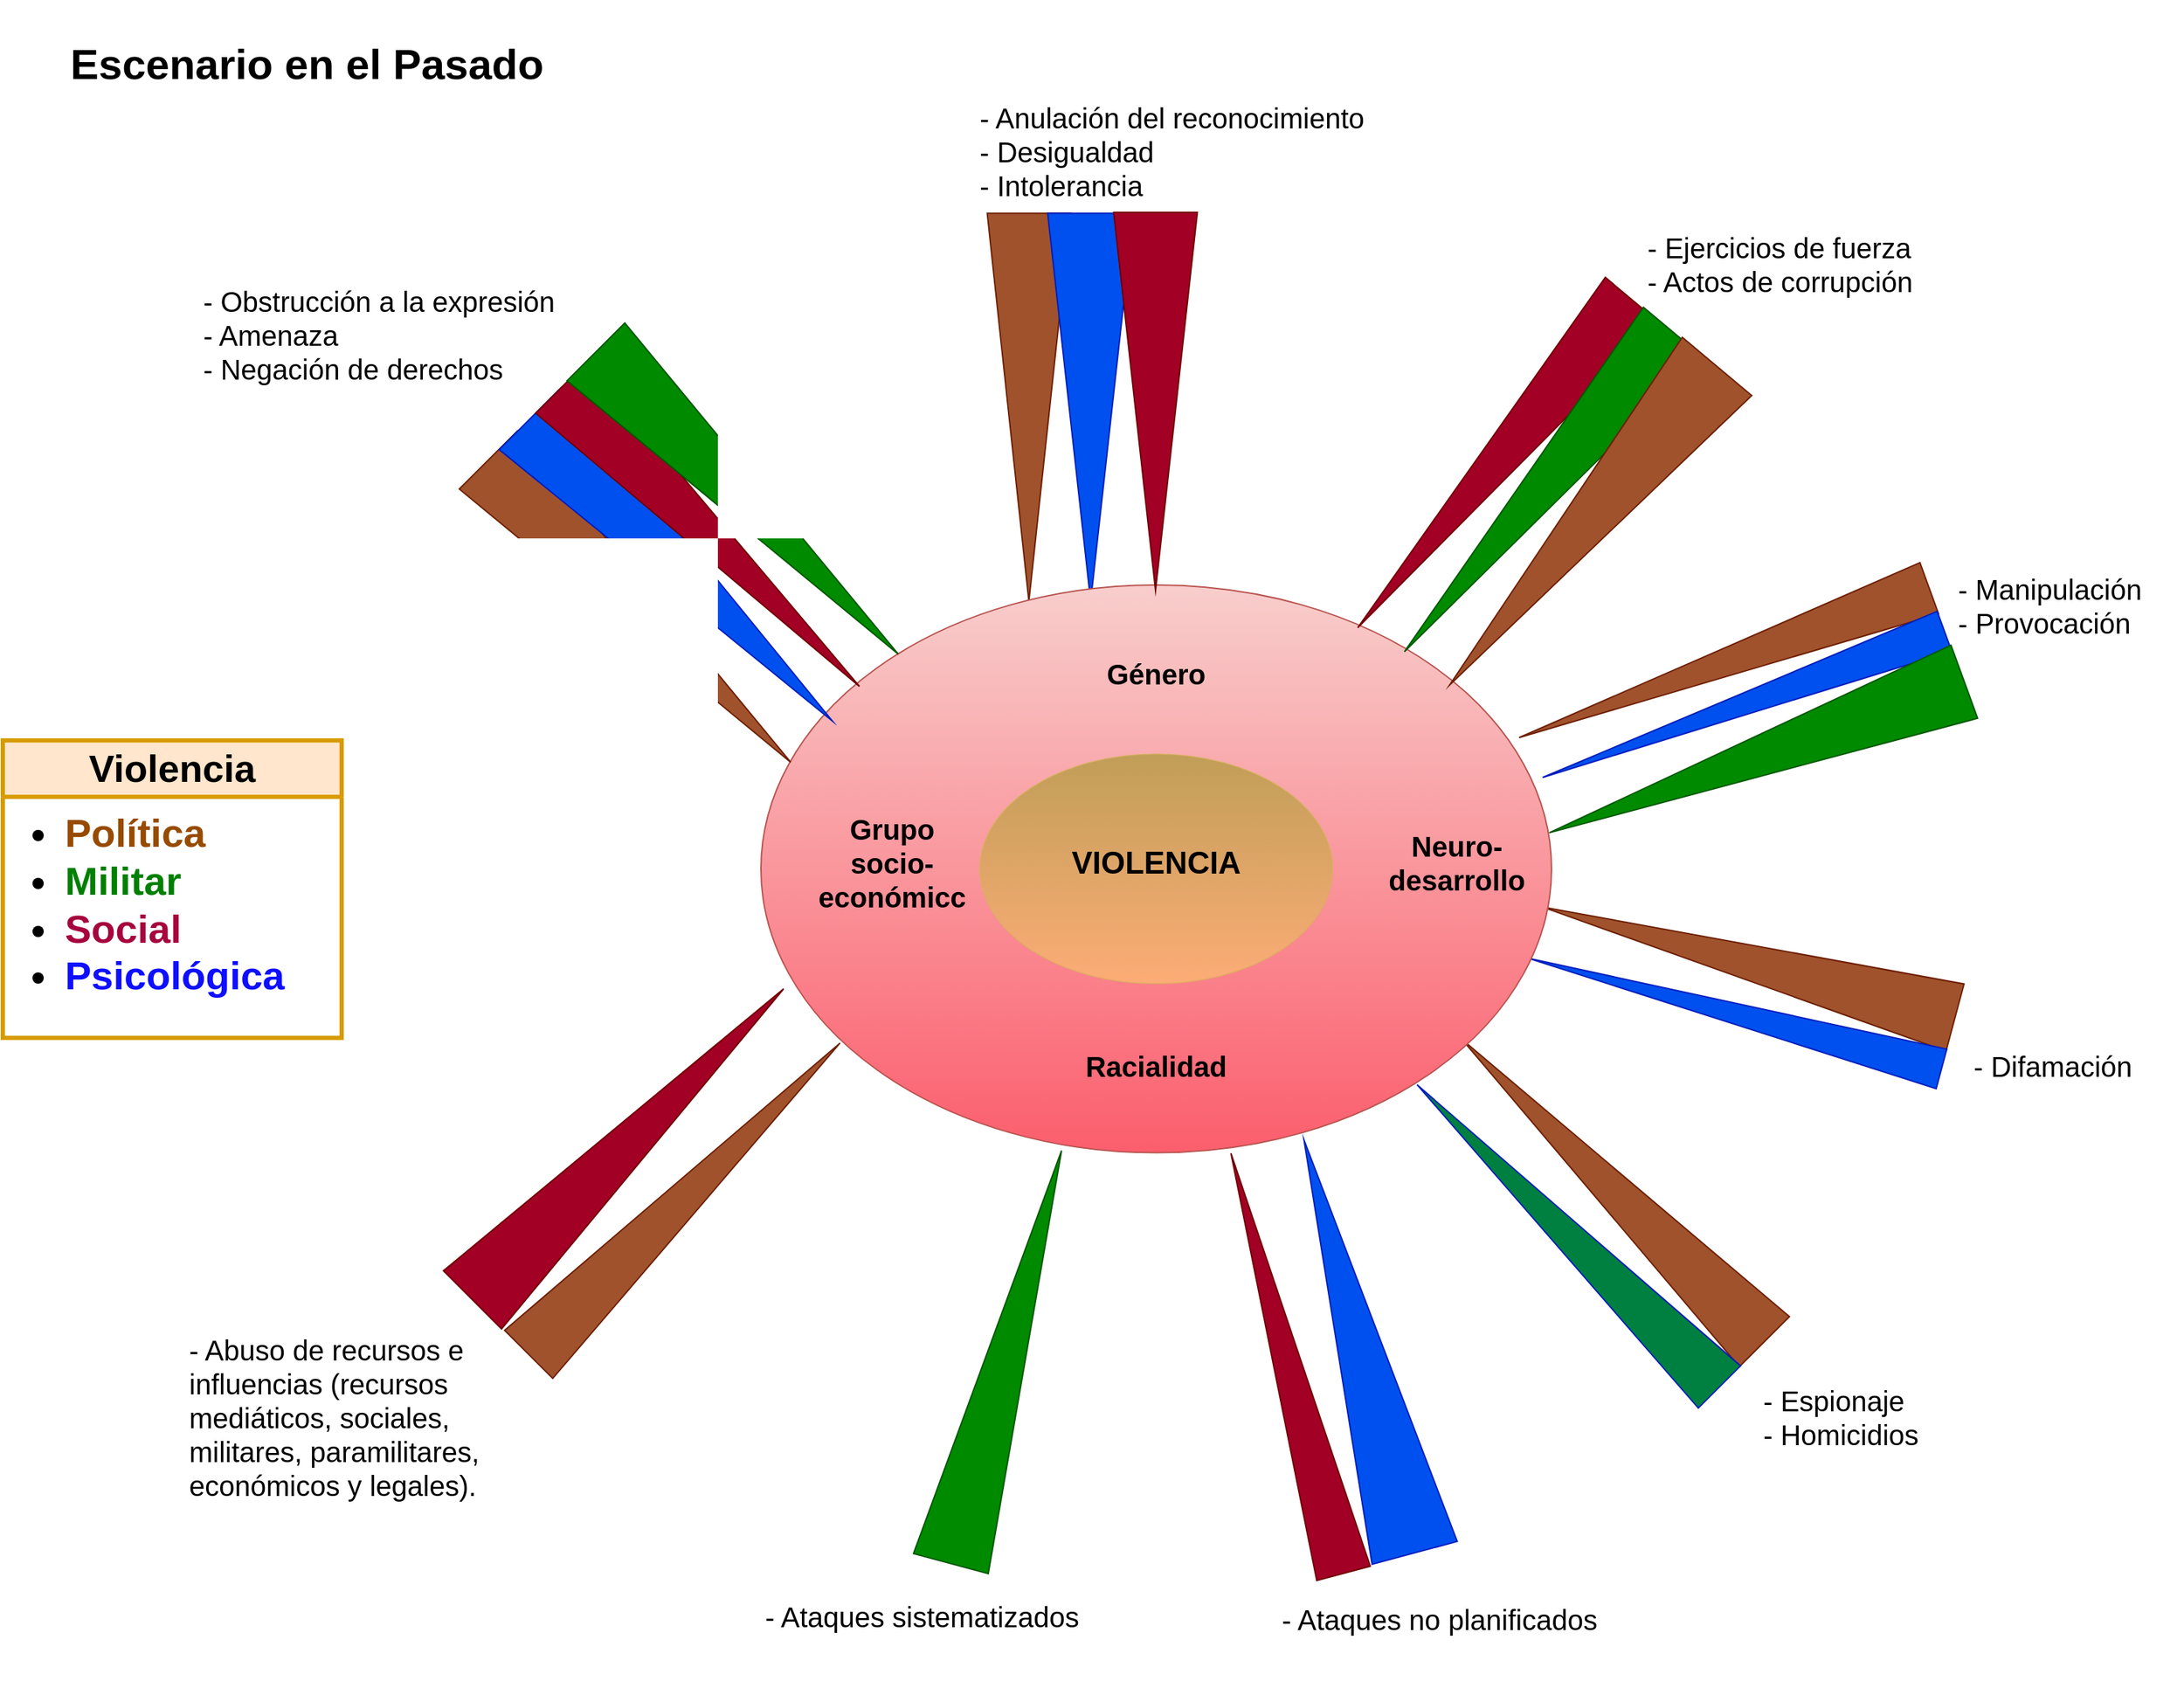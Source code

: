 <mxfile version="21.2.3" type="github" pages="2">
  <diagram name="Pasado" id="5987fedf-629e-85c4-6858-42fee31821dd">
    <mxGraphModel dx="2200" dy="1085" grid="1" gridSize="10" guides="1" tooltips="1" connect="1" arrows="1" fold="1" page="1" pageScale="1.5" pageWidth="1169" pageHeight="826" background="#ffffff" math="0" shadow="0">
      <root>
        <mxCell id="0" style=";html=1;" />
        <mxCell id="1" style=";html=1;" parent="0" />
        <mxCell id="YfqoGUxCrP-vsWwG5_EB-134" value="&lt;div align=&quot;left&quot;&gt;&lt;font style=&quot;font-size: 30px;&quot;&gt;Escenario en el Pasado&lt;/font&gt;&lt;br&gt;&lt;/div&gt;" style="text;strokeColor=none;fillColor=none;html=1;fontSize=24;fontStyle=1;verticalAlign=middle;align=center;container=0;" vertex="1" parent="1">
          <mxGeometry x="40" y="20" width="430" height="90" as="geometry" />
        </mxCell>
        <mxCell id="YfqoGUxCrP-vsWwG5_EB-34" value="&lt;div align=&quot;left&quot;&gt;&lt;font style=&quot;font-size: 20px;&quot;&gt;- Obstrucción a la expresión&lt;/font&gt;&lt;/div&gt;&lt;div align=&quot;left&quot;&gt;&lt;font style=&quot;font-size: 20px;&quot;&gt;- Amenaza&lt;/font&gt;&lt;/div&gt;&lt;div align=&quot;left&quot;&gt;&lt;font style=&quot;font-size: 20px;&quot;&gt;- Negación de derechos&lt;br&gt;&lt;/font&gt;&lt;/div&gt;" style="text;strokeColor=none;align=left;fillColor=none;html=1;verticalAlign=middle;whiteSpace=wrap;rounded=0;fontSize=12;fontFamily=Helvetica;fontColor=default;movable=1;resizable=1;rotatable=1;deletable=1;editable=1;locked=0;connectable=1;container=0;" vertex="1" parent="1">
          <mxGeometry x="180" y="204.538" width="270" height="105.378" as="geometry" />
        </mxCell>
        <mxCell id="YfqoGUxCrP-vsWwG5_EB-36" value="&lt;font style=&quot;font-size: 20px;&quot;&gt;- Anulación del reconocimiento&lt;/font&gt;&lt;div align=&quot;left&quot;&gt;&lt;font style=&quot;font-size: 20px;&quot;&gt;- Desigualdad&lt;/font&gt;&lt;/div&gt;&lt;div align=&quot;left&quot;&gt;&lt;font style=&quot;font-size: 20px;&quot;&gt;- Intolerancia&lt;br&gt;&lt;/font&gt;&lt;/div&gt;" style="text;strokeColor=none;align=left;fillColor=none;html=1;verticalAlign=middle;whiteSpace=wrap;rounded=0;fontSize=12;fontFamily=Helvetica;fontColor=default;movable=1;resizable=1;rotatable=1;deletable=1;editable=1;locked=0;connectable=1;container=0;" vertex="1" parent="1">
          <mxGeometry x="730" y="74" width="280" height="105.378" as="geometry" />
        </mxCell>
        <mxCell id="YfqoGUxCrP-vsWwG5_EB-37" value="&lt;div align=&quot;left&quot;&gt;&lt;font style=&quot;font-size: 20px;&quot;&gt;- Ejercicios de fuerza&lt;/font&gt;&lt;/div&gt;&lt;div align=&quot;left&quot;&gt;&lt;font style=&quot;font-size: 20px;&quot;&gt;- Actos de corrupción&lt;br&gt;&lt;/font&gt;&lt;/div&gt;" style="text;strokeColor=none;align=left;fillColor=none;html=1;verticalAlign=middle;whiteSpace=wrap;rounded=0;fontSize=12;fontFamily=Helvetica;fontColor=default;movable=1;resizable=1;rotatable=1;deletable=1;editable=1;locked=0;connectable=1;container=0;" vertex="1" parent="1">
          <mxGeometry x="1203" y="154.059" width="270" height="105.378" as="geometry" />
        </mxCell>
        <mxCell id="YfqoGUxCrP-vsWwG5_EB-39" value="&lt;div align=&quot;left&quot;&gt;&lt;font style=&quot;font-size: 20px;&quot;&gt;- Difamación&lt;br&gt;&lt;/font&gt;&lt;/div&gt;" style="text;strokeColor=none;align=left;fillColor=none;html=1;verticalAlign=middle;whiteSpace=wrap;rounded=0;fontSize=12;fontFamily=Helvetica;fontColor=default;movable=1;resizable=1;rotatable=1;deletable=1;editable=1;locked=0;connectable=1;container=0;" vertex="1" parent="1">
          <mxGeometry x="1433.7" y="721.849" width="150" height="105.378" as="geometry" />
        </mxCell>
        <mxCell id="YfqoGUxCrP-vsWwG5_EB-40" value="&lt;div align=&quot;left&quot;&gt;&lt;font style=&quot;font-size: 20px;&quot;&gt;- Espionaje&lt;/font&gt;&lt;/div&gt;&lt;div align=&quot;left&quot;&gt;&lt;font style=&quot;font-size: 20px;&quot;&gt;- Homicidios&lt;br&gt;&lt;/font&gt;&lt;/div&gt;" style="text;strokeColor=none;align=left;fillColor=none;html=1;verticalAlign=middle;whiteSpace=wrap;rounded=0;fontSize=12;fontFamily=Helvetica;fontColor=default;movable=1;resizable=1;rotatable=1;deletable=1;editable=1;locked=0;connectable=1;container=0;" vertex="1" parent="1">
          <mxGeometry x="1285" y="970.924" width="140" height="105.378" as="geometry" />
        </mxCell>
        <mxCell id="YfqoGUxCrP-vsWwG5_EB-41" value="&lt;div align=&quot;left&quot;&gt;&lt;font style=&quot;font-size: 20px;&quot;&gt;- Ataques no planificados&lt;br&gt;&lt;/font&gt;&lt;/div&gt;" style="text;strokeColor=none;align=left;fillColor=none;html=1;verticalAlign=middle;whiteSpace=wrap;rounded=0;fontSize=12;fontFamily=Helvetica;fontColor=default;movable=1;resizable=1;rotatable=1;deletable=1;editable=1;locked=0;connectable=1;container=0;" vertex="1" parent="1">
          <mxGeometry x="944" y="1114.622" width="230" height="105.378" as="geometry" />
        </mxCell>
        <mxCell id="YfqoGUxCrP-vsWwG5_EB-42" value="&lt;div align=&quot;left&quot;&gt;&lt;font style=&quot;font-size: 20px;&quot;&gt;- Ataques sistematizados&lt;br&gt;&lt;/font&gt;&lt;/div&gt;" style="text;strokeColor=none;align=left;fillColor=none;html=1;verticalAlign=middle;whiteSpace=wrap;rounded=0;fontSize=12;fontFamily=Helvetica;fontColor=default;movable=1;resizable=1;rotatable=1;deletable=1;editable=1;locked=0;connectable=1;container=0;" vertex="1" parent="1">
          <mxGeometry x="578" y="1112.042" width="240" height="105.378" as="geometry" />
        </mxCell>
        <mxCell id="YfqoGUxCrP-vsWwG5_EB-43" value="&lt;div align=&quot;left&quot;&gt;&lt;font style=&quot;font-size: 20px;&quot;&gt;- Abuso de recursos e influencias (recursos mediáticos, sociales, militares, paramilitares, económicos y legales).&lt;br&gt;&lt;/font&gt;&lt;/div&gt;" style="text;strokeColor=none;align=left;fillColor=none;html=1;verticalAlign=middle;whiteSpace=wrap;rounded=0;fontSize=12;fontFamily=Helvetica;fontColor=default;movable=1;resizable=1;rotatable=1;deletable=1;editable=1;locked=0;connectable=1;container=0;" vertex="1" parent="1">
          <mxGeometry x="170" y="970.924" width="230" height="105.378" as="geometry" />
        </mxCell>
        <mxCell id="YfqoGUxCrP-vsWwG5_EB-53" value="&lt;font style=&quot;font-size: 27px;&quot;&gt;Violencia&lt;/font&gt;" style="swimlane;whiteSpace=wrap;html=1;strokeColor=#d79b00;fontFamily=Helvetica;fontSize=12;fillColor=#ffe6cc;startSize=40;swimlaneFillColor=none;strokeWidth=3;movable=1;resizable=1;rotatable=1;deletable=1;editable=1;locked=0;connectable=1;container=0;" vertex="1" parent="1">
          <mxGeometry x="40" y="544.622" width="240" height="210.756" as="geometry" />
        </mxCell>
        <mxCell id="YfqoGUxCrP-vsWwG5_EB-38" value="&lt;div align=&quot;left&quot;&gt;&lt;font style=&quot;font-size: 20px;&quot;&gt;- Manipulación&lt;/font&gt;&lt;/div&gt;&lt;div align=&quot;left&quot;&gt;&lt;font style=&quot;font-size: 20px;&quot;&gt;- Provocación&lt;br&gt;&lt;/font&gt;&lt;/div&gt;" style="text;strokeColor=none;align=left;fillColor=none;html=1;verticalAlign=middle;whiteSpace=wrap;rounded=0;fontSize=12;fontFamily=Helvetica;fontColor=default;movable=1;resizable=1;rotatable=1;deletable=1;editable=1;locked=0;connectable=1;container=0;" vertex="1" parent="1">
          <mxGeometry x="1423" y="396.134" width="160" height="105.378" as="geometry" />
        </mxCell>
        <mxCell id="YfqoGUxCrP-vsWwG5_EB-46" value="" style="triangle;whiteSpace=wrap;html=1;rotation=-270;fillColor=#a0522d;fontColor=#ffffff;strokeColor=#6D1F00;movable=1;resizable=1;rotatable=1;deletable=1;editable=1;locked=0;connectable=1;container=0;" vertex="1" parent="1">
          <mxGeometry x="629.35" y="279.09" width="274.9" height="59.03" as="geometry" />
        </mxCell>
        <mxCell id="YfqoGUxCrP-vsWwG5_EB-48" value="" style="triangle;whiteSpace=wrap;html=1;rotation=-270;fillColor=#0050ef;fontColor=#ffffff;strokeColor=#001DBC;movable=1;resizable=1;rotatable=1;deletable=1;editable=1;locked=0;connectable=1;container=0;" vertex="1" parent="1">
          <mxGeometry x="673.09" y="278.17" width="274.9" height="60.86" as="geometry" />
        </mxCell>
        <mxCell id="YfqoGUxCrP-vsWwG5_EB-54" value="&lt;ul style=&quot;font-size: 28px;&quot;&gt;&lt;li&gt;&lt;b&gt;&lt;font style=&quot;font-size: 28px;&quot; color=&quot;#974b00&quot;&gt;Política&lt;/font&gt;&lt;/b&gt;&lt;/li&gt;&lt;li&gt;&lt;b&gt;&lt;font style=&quot;font-size: 28px;&quot; color=&quot;#008000&quot;&gt;Militar&lt;/font&gt;&lt;/b&gt;&lt;/li&gt;&lt;li&gt;&lt;font color=&quot;#a6043d&quot;&gt;&lt;b&gt;&lt;font style=&quot;font-size: 28px;&quot;&gt;Social&lt;/font&gt;&lt;/b&gt;&lt;/font&gt;&lt;/li&gt;&lt;li&gt;&lt;b&gt;&lt;font style=&quot;font-size: 28px;&quot; color=&quot;#0f0fff&quot;&gt;Psicológica&lt;br&gt;&lt;/font&gt;&lt;/b&gt;&lt;/li&gt;&lt;/ul&gt;" style="text;strokeColor=none;align=left;fillColor=none;html=1;verticalAlign=middle;whiteSpace=wrap;rounded=0;fontSize=12;fontFamily=Helvetica;fontColor=default;movable=1;resizable=1;rotatable=1;deletable=1;editable=1;locked=0;connectable=1;container=0;" vertex="1" parent="1">
          <mxGeometry x="42" y="603.059" width="230" height="114.958" as="geometry" />
        </mxCell>
        <mxCell id="YfqoGUxCrP-vsWwG5_EB-72" value="" style="triangle;whiteSpace=wrap;html=1;rotation=-525;fillColor=#a0522d;fontColor=#ffffff;strokeColor=#6D1F00;movable=1;resizable=1;rotatable=1;deletable=1;editable=1;locked=0;connectable=1;container=0;" vertex="1" parent="1">
          <mxGeometry x="1125.11" y="677.17" width="302.87" height="49.23" as="geometry" />
        </mxCell>
        <mxCell id="YfqoGUxCrP-vsWwG5_EB-74" value="" style="triangle;whiteSpace=wrap;html=1;rotation=-525;fillColor=#0050ef;fontColor=#ffffff;strokeColor=#001DBC;movable=1;resizable=1;rotatable=1;deletable=1;editable=1;locked=0;connectable=1;container=0;" vertex="1" parent="1">
          <mxGeometry x="1115.51" y="723.7" width="302.87" height="28.98" as="geometry" />
        </mxCell>
        <mxCell id="YfqoGUxCrP-vsWwG5_EB-88" value="" style="triangle;whiteSpace=wrap;html=1;rotation=-75;fillColor=#008a00;fontColor=#ffffff;strokeColor=#005700;movable=1;resizable=1;rotatable=1;deletable=1;editable=1;locked=0;connectable=1;container=0;" vertex="1" parent="1">
          <mxGeometry x="599.3" y="954.21" width="302.87" height="54.82" as="geometry" />
        </mxCell>
        <mxCell id="YfqoGUxCrP-vsWwG5_EB-90" value="" style="triangle;whiteSpace=wrap;html=1;rotation=-45;fillColor=#a0522d;fontColor=#ffffff;strokeColor=#6D1F00;movable=1;resizable=1;rotatable=1;deletable=1;editable=1;locked=0;connectable=1;container=0;" vertex="1" parent="1">
          <mxGeometry x="366.8" y="845.27" width="311.88" height="48.18" as="geometry" />
        </mxCell>
        <mxCell id="YfqoGUxCrP-vsWwG5_EB-91" value="" style="triangle;whiteSpace=wrap;html=1;rotation=-45;fillColor=#a20025;fontColor=#ffffff;strokeColor=#6F0000;movable=1;resizable=1;rotatable=1;deletable=1;editable=1;locked=0;connectable=1;container=0;" vertex="1" parent="1">
          <mxGeometry x="327.05" y="801.72" width="311.66" height="58.19" as="geometry" />
        </mxCell>
        <mxCell id="YfqoGUxCrP-vsWwG5_EB-126" value="" style="triangle;whiteSpace=wrap;html=1;rotation=-135;fillColor=#a0522d;fontColor=#ffffff;strokeColor=#6D1F00;movable=1;resizable=1;rotatable=1;deletable=1;editable=1;locked=0;connectable=1;container=0;" vertex="1" parent="1">
          <mxGeometry x="1029.28" y="838.47" width="302.87" height="50.2" as="geometry" />
        </mxCell>
        <mxCell id="YfqoGUxCrP-vsWwG5_EB-128" value="" style="triangle;whiteSpace=wrap;html=1;rotation=-135;fillColor=#008040;fontColor=#ffffff;strokeColor=#001DBC;movable=1;resizable=1;rotatable=1;deletable=1;editable=1;locked=0;connectable=1;container=0;" vertex="1" parent="1">
          <mxGeometry x="997.42" y="874.55" width="302.87" height="42.26" as="geometry" />
        </mxCell>
        <mxCell id="YfqoGUxCrP-vsWwG5_EB-68" value="" style="triangle;whiteSpace=wrap;html=1;rotation=-105;fillColor=#a20025;fontColor=#ffffff;strokeColor=#6F0000;movable=1;resizable=1;rotatable=1;deletable=1;editable=1;locked=0;connectable=1;container=0;" vertex="1" parent="1">
          <mxGeometry x="795.72" y="966.36" width="308.14" height="39.25" as="geometry" />
        </mxCell>
        <mxCell id="YfqoGUxCrP-vsWwG5_EB-69" value="" style="triangle;whiteSpace=wrap;html=1;rotation=-105;fillColor=#0050ef;fontColor=#ffffff;strokeColor=#001DBC;movable=1;resizable=1;rotatable=1;deletable=1;editable=1;locked=0;connectable=1;container=0;" vertex="1" parent="1">
          <mxGeometry x="849.42" y="942.8" width="302.87" height="62.43" as="geometry" />
        </mxCell>
        <mxCell id="YfqoGUxCrP-vsWwG5_EB-116" value="" style="triangle;whiteSpace=wrap;html=1;rotation=-200;fillColor=#a0522d;fontColor=#ffffff;strokeColor=#6D1F00;movable=1;resizable=1;rotatable=1;deletable=1;editable=1;locked=0;connectable=1;container=0;" vertex="1" parent="1">
          <mxGeometry x="1104.72" y="470.41" width="309.17" height="38.65" as="geometry" />
        </mxCell>
        <mxCell id="YfqoGUxCrP-vsWwG5_EB-118" value="" style="triangle;whiteSpace=wrap;html=1;rotation=-200;fillColor=#0050ef;fontColor=#ffffff;strokeColor=#001DBC;movable=1;resizable=1;rotatable=1;deletable=1;editable=1;locked=0;connectable=1;container=0;" vertex="1" parent="1">
          <mxGeometry x="1121.56" y="504.08" width="302.87" height="29.96" as="geometry" />
        </mxCell>
        <mxCell id="YfqoGUxCrP-vsWwG5_EB-119" value="" style="triangle;whiteSpace=wrap;html=1;rotation=-200;fillColor=#008a00;fontColor=#ffffff;strokeColor=#005700;movable=1;resizable=1;rotatable=1;deletable=1;editable=1;locked=0;connectable=1;container=0;" vertex="1" parent="1">
          <mxGeometry x="1125.94" y="528.99" width="312.87" height="55.11" as="geometry" />
        </mxCell>
        <mxCell id="YfqoGUxCrP-vsWwG5_EB-135" value="" style="group" vertex="1" connectable="0" parent="1">
          <mxGeometry x="577" y="434.454" width="560" height="402.353" as="geometry" />
        </mxCell>
        <mxCell id="YfqoGUxCrP-vsWwG5_EB-9" value="" style="ellipse;whiteSpace=wrap;html=1;fillColor=#f8cecc;strokeColor=#b85450;gradientColor=#fb5e6d;movable=1;resizable=1;rotatable=1;deletable=1;editable=1;locked=0;connectable=1;container=0;" vertex="1" parent="YfqoGUxCrP-vsWwG5_EB-135">
          <mxGeometry width="560" height="402.353" as="geometry" />
        </mxCell>
        <mxCell id="2a5a01dd2e413fbf-3" value="" style="ellipse;whiteSpace=wrap;rounded=0;shadow=0;strokeWidth=1;fillColor=#ffd964;fontSize=24;align=center;strokeColor=#d6b656;opacity=50;fillStyle=auto;html=1;gradientColor=#888f01;gradientDirection=north;movable=1;resizable=1;rotatable=1;deletable=1;editable=1;locked=0;connectable=1;container=0;" parent="YfqoGUxCrP-vsWwG5_EB-135" vertex="1">
          <mxGeometry x="155" y="119.748" width="250" height="162.857" as="geometry" />
        </mxCell>
        <mxCell id="YfqoGUxCrP-vsWwG5_EB-5" value="&lt;font style=&quot;font-size: 22px;&quot;&gt;VIOLENCIA&lt;/font&gt;" style="text;strokeColor=none;align=center;fillColor=none;html=1;verticalAlign=middle;whiteSpace=wrap;rounded=0;fontSize=35;fontStyle=1;movable=1;resizable=1;rotatable=1;deletable=1;editable=1;locked=0;connectable=1;container=0;" vertex="1" parent="YfqoGUxCrP-vsWwG5_EB-135">
          <mxGeometry x="205" y="134.118" width="150" height="114.958" as="geometry" />
        </mxCell>
        <mxCell id="YfqoGUxCrP-vsWwG5_EB-13" value="&lt;font style=&quot;font-size: 20px;&quot;&gt;Género&lt;/font&gt;" style="text;strokeColor=none;align=center;fillColor=none;html=1;verticalAlign=middle;whiteSpace=wrap;rounded=0;fontStyle=1;movable=1;resizable=1;rotatable=1;deletable=1;editable=1;locked=0;connectable=1;container=0;" vertex="1" parent="YfqoGUxCrP-vsWwG5_EB-135">
          <mxGeometry x="250" y="47.899" width="60" height="28.739" as="geometry" />
        </mxCell>
        <mxCell id="YfqoGUxCrP-vsWwG5_EB-20" value="&lt;font style=&quot;font-size: 20px;&quot;&gt;Racialidad&lt;/font&gt;" style="text;strokeColor=none;align=center;fillColor=none;html=1;verticalAlign=middle;whiteSpace=wrap;rounded=0;fontStyle=1;movable=1;resizable=1;rotatable=1;deletable=1;editable=1;locked=0;connectable=1;container=0;" vertex="1" parent="YfqoGUxCrP-vsWwG5_EB-135">
          <mxGeometry x="250" y="325.714" width="60" height="28.739" as="geometry" />
        </mxCell>
        <mxCell id="YfqoGUxCrP-vsWwG5_EB-21" value="&lt;font style=&quot;font-size: 20px;&quot;&gt;Neuro-desarrollo&lt;/font&gt;" style="text;strokeColor=none;align=center;fillColor=none;html=1;verticalAlign=middle;whiteSpace=wrap;rounded=0;fontStyle=1;movable=1;resizable=1;rotatable=1;deletable=1;editable=1;locked=0;connectable=1;container=0;" vertex="1" parent="YfqoGUxCrP-vsWwG5_EB-135">
          <mxGeometry x="463" y="182.017" width="60" height="28.739" as="geometry" />
        </mxCell>
        <mxCell id="YfqoGUxCrP-vsWwG5_EB-22" value="&lt;font style=&quot;font-size: 20px;&quot;&gt;Grupo&lt;br&gt;socio-económicc&lt;br&gt;&lt;/font&gt;" style="text;strokeColor=none;align=center;fillColor=none;html=1;verticalAlign=middle;whiteSpace=wrap;rounded=0;fontStyle=1;movable=1;resizable=1;rotatable=1;deletable=1;editable=1;locked=0;connectable=1;container=0;" vertex="1" parent="YfqoGUxCrP-vsWwG5_EB-135">
          <mxGeometry x="63" y="162.857" width="60" height="67.059" as="geometry" />
        </mxCell>
        <mxCell id="YfqoGUxCrP-vsWwG5_EB-77" value="" style="triangle;whiteSpace=wrap;html=1;rotation=45;fillColor=#a0522d;fontColor=#ffffff;strokeColor=#6D1F00;movable=1;resizable=1;rotatable=1;deletable=1;editable=1;locked=0;connectable=1;container=0;" vertex="1" parent="1">
          <mxGeometry x="339.56" y="423.88" width="302.87" height="58.25" as="geometry" />
        </mxCell>
        <mxCell id="YfqoGUxCrP-vsWwG5_EB-79" value="" style="triangle;whiteSpace=wrap;html=1;rotation=45;fillColor=#0050ef;fontColor=#ffffff;strokeColor=#001DBC;movable=1;resizable=1;rotatable=1;deletable=1;editable=1;locked=0;connectable=1;container=0;" vertex="1" parent="1">
          <mxGeometry x="369.08" y="392.94" width="302.87" height="61.72" as="geometry" />
        </mxCell>
        <mxCell id="YfqoGUxCrP-vsWwG5_EB-78" value="" style="triangle;whiteSpace=wrap;html=1;rotation=45;fillColor=#a20025;fontColor=#ffffff;strokeColor=#6F0000;movable=1;resizable=1;rotatable=1;deletable=1;editable=1;locked=0;connectable=1;container=0;" vertex="1" parent="1">
          <mxGeometry x="391.51" y="375.33" width="299.05" height="50.57" as="geometry" />
        </mxCell>
        <mxCell id="YfqoGUxCrP-vsWwG5_EB-80" value="" style="triangle;whiteSpace=wrap;html=1;rotation=45;fillColor=#008a00;fontColor=#ffffff;strokeColor=#005700;movable=1;resizable=1;rotatable=1;deletable=1;editable=1;locked=0;connectable=1;container=0;" vertex="1" parent="1">
          <mxGeometry x="415.74" y="347.46" width="302.87" height="57.88" as="geometry" />
        </mxCell>
        <mxCell id="YfqoGUxCrP-vsWwG5_EB-47" value="" style="triangle;whiteSpace=wrap;html=1;rotation=-270;fillColor=#a20025;fontColor=#ffffff;strokeColor=#6F0000;movable=1;resizable=1;rotatable=1;deletable=1;editable=1;locked=0;connectable=1;container=0;" vertex="1" parent="1">
          <mxGeometry x="722.5" y="274.83" width="268" height="59.27" as="geometry" />
        </mxCell>
        <mxCell id="YfqoGUxCrP-vsWwG5_EB-57" value="" style="triangle;whiteSpace=wrap;html=1;rotation=-230;fillColor=#a20025;fontColor=#ffffff;strokeColor=#6F0000;movable=1;resizable=1;rotatable=1;deletable=1;editable=1;locked=0;connectable=1;container=0;" vertex="1" parent="1">
          <mxGeometry x="945.64" y="323.54" width="302.87" height="50.39" as="geometry" />
        </mxCell>
        <mxCell id="YfqoGUxCrP-vsWwG5_EB-59" value="" style="triangle;whiteSpace=wrap;html=1;rotation=-230;fillColor=#008a00;fontColor=#ffffff;strokeColor=#005700;movable=1;resizable=1;rotatable=1;deletable=1;editable=1;locked=0;connectable=1;container=0;" vertex="1" parent="1">
          <mxGeometry x="979.97" y="341.28" width="295.82" height="54.42" as="geometry" />
        </mxCell>
        <mxCell id="YfqoGUxCrP-vsWwG5_EB-56" value="" style="triangle;whiteSpace=wrap;html=1;rotation=-230;fillColor=#a0522d;fontColor=#ffffff;strokeColor=#6D1F00;movable=1;resizable=1;rotatable=1;deletable=1;editable=1;locked=0;connectable=1;container=0;" vertex="1" parent="1">
          <mxGeometry x="1012.25" y="360.37" width="294.57" height="64.21" as="geometry" />
        </mxCell>
      </root>
    </mxGraphModel>
  </diagram>
  <diagram name="Presente" id="lityQQx76ibZBFoIN8F-">
    <mxGraphModel dx="1760" dy="868" grid="1" gridSize="10" guides="1" tooltips="1" connect="1" arrows="1" fold="1" page="1" pageScale="1.5" pageWidth="1169" pageHeight="826" background="#ffffff" math="0" shadow="0">
      <root>
        <mxCell id="QU9Vi9RlxVRj50U4WEez-0" style=";html=1;" />
        <mxCell id="QU9Vi9RlxVRj50U4WEez-1" style=";html=1;" parent="QU9Vi9RlxVRj50U4WEez-0" />
        <mxCell id="QU9Vi9RlxVRj50U4WEez-2" value="&lt;div align=&quot;left&quot;&gt;&lt;font style=&quot;font-size: 30px;&quot;&gt;Escenario en el Presente&lt;/font&gt;&lt;/div&gt;" style="text;strokeColor=none;fillColor=none;html=1;fontSize=24;fontStyle=1;verticalAlign=middle;align=center;container=0;" vertex="1" parent="QU9Vi9RlxVRj50U4WEez-1">
          <mxGeometry x="40" y="20" width="430" height="90" as="geometry" />
        </mxCell>
        <mxCell id="QU9Vi9RlxVRj50U4WEez-3" value="&lt;div align=&quot;left&quot;&gt;&lt;font style=&quot;font-size: 20px;&quot;&gt;- Obstrucción a la expresión&lt;/font&gt;&lt;/div&gt;&lt;div align=&quot;left&quot;&gt;&lt;font style=&quot;font-size: 20px;&quot;&gt;- Amenaza&lt;/font&gt;&lt;/div&gt;&lt;div align=&quot;left&quot;&gt;&lt;font style=&quot;font-size: 20px;&quot;&gt;- Negación de derechos&lt;br&gt;&lt;/font&gt;&lt;/div&gt;" style="text;strokeColor=none;align=left;fillColor=none;html=1;verticalAlign=middle;whiteSpace=wrap;rounded=0;fontSize=12;fontFamily=Helvetica;fontColor=default;movable=1;resizable=1;rotatable=1;deletable=1;editable=1;locked=0;connectable=1;container=0;" vertex="1" parent="QU9Vi9RlxVRj50U4WEez-1">
          <mxGeometry x="180" y="204.538" width="270" height="105.378" as="geometry" />
        </mxCell>
        <mxCell id="QU9Vi9RlxVRj50U4WEez-4" value="&lt;font style=&quot;font-size: 20px;&quot;&gt;- Anulación del reconocimiento&lt;/font&gt;&lt;div align=&quot;left&quot;&gt;&lt;font style=&quot;font-size: 20px;&quot;&gt;- Desigualdad&lt;/font&gt;&lt;/div&gt;&lt;div align=&quot;left&quot;&gt;&lt;font style=&quot;font-size: 20px;&quot;&gt;- Intolerancia&lt;br&gt;&lt;/font&gt;&lt;/div&gt;" style="text;strokeColor=none;align=left;fillColor=none;html=1;verticalAlign=middle;whiteSpace=wrap;rounded=0;fontSize=12;fontFamily=Helvetica;fontColor=default;movable=1;resizable=1;rotatable=1;deletable=1;editable=1;locked=0;connectable=1;container=0;" vertex="1" parent="QU9Vi9RlxVRj50U4WEez-1">
          <mxGeometry x="730" y="75" width="280" height="105.378" as="geometry" />
        </mxCell>
        <mxCell id="QU9Vi9RlxVRj50U4WEez-5" value="&lt;div align=&quot;left&quot;&gt;&lt;font style=&quot;font-size: 20px;&quot;&gt;- Ejercicios de fuerza&lt;/font&gt;&lt;/div&gt;&lt;div align=&quot;left&quot;&gt;&lt;font style=&quot;font-size: 20px;&quot;&gt;- Actos de corrupción&lt;br&gt;&lt;/font&gt;&lt;/div&gt;" style="text;strokeColor=none;align=left;fillColor=none;html=1;verticalAlign=middle;whiteSpace=wrap;rounded=0;fontSize=12;fontFamily=Helvetica;fontColor=default;movable=1;resizable=1;rotatable=1;deletable=1;editable=1;locked=0;connectable=1;container=0;" vertex="1" parent="QU9Vi9RlxVRj50U4WEez-1">
          <mxGeometry x="1220" y="147.059" width="270" height="105.378" as="geometry" />
        </mxCell>
        <mxCell id="QU9Vi9RlxVRj50U4WEez-6" value="&lt;div align=&quot;left&quot;&gt;&lt;font style=&quot;font-size: 20px;&quot;&gt;- Difamación&lt;br&gt;&lt;/font&gt;&lt;/div&gt;" style="text;strokeColor=none;align=left;fillColor=none;html=1;verticalAlign=middle;whiteSpace=wrap;rounded=0;fontSize=12;fontFamily=Helvetica;fontColor=default;movable=1;resizable=1;rotatable=1;deletable=1;editable=1;locked=0;connectable=1;container=0;" vertex="1" parent="QU9Vi9RlxVRj50U4WEez-1">
          <mxGeometry x="1433.7" y="721.849" width="150" height="105.378" as="geometry" />
        </mxCell>
        <mxCell id="QU9Vi9RlxVRj50U4WEez-7" value="&lt;div align=&quot;left&quot;&gt;&lt;font style=&quot;font-size: 20px;&quot;&gt;- Espionaje&lt;/font&gt;&lt;/div&gt;&lt;div align=&quot;left&quot;&gt;&lt;font style=&quot;font-size: 20px;&quot;&gt;- Homicidios&lt;br&gt;&lt;/font&gt;&lt;/div&gt;" style="text;strokeColor=none;align=left;fillColor=none;html=1;verticalAlign=middle;whiteSpace=wrap;rounded=0;fontSize=12;fontFamily=Helvetica;fontColor=default;movable=1;resizable=1;rotatable=1;deletable=1;editable=1;locked=0;connectable=1;container=0;" vertex="1" parent="QU9Vi9RlxVRj50U4WEez-1">
          <mxGeometry x="1285" y="970.924" width="140" height="105.378" as="geometry" />
        </mxCell>
        <mxCell id="QU9Vi9RlxVRj50U4WEez-8" value="&lt;div align=&quot;left&quot;&gt;&lt;font style=&quot;font-size: 20px;&quot;&gt;- Ataques no planificados&lt;br&gt;&lt;/font&gt;&lt;/div&gt;" style="text;strokeColor=none;align=left;fillColor=none;html=1;verticalAlign=middle;whiteSpace=wrap;rounded=0;fontSize=12;fontFamily=Helvetica;fontColor=default;movable=1;resizable=1;rotatable=1;deletable=1;editable=1;locked=0;connectable=1;container=0;" vertex="1" parent="QU9Vi9RlxVRj50U4WEez-1">
          <mxGeometry x="910" y="1114.622" width="230" height="105.378" as="geometry" />
        </mxCell>
        <mxCell id="QU9Vi9RlxVRj50U4WEez-9" value="&lt;div align=&quot;left&quot;&gt;&lt;font style=&quot;font-size: 20px;&quot;&gt;- Ataques sistematizados&lt;br&gt;&lt;/font&gt;&lt;/div&gt;" style="text;strokeColor=none;align=left;fillColor=none;html=1;verticalAlign=middle;whiteSpace=wrap;rounded=0;fontSize=12;fontFamily=Helvetica;fontColor=default;movable=1;resizable=1;rotatable=1;deletable=1;editable=1;locked=0;connectable=1;container=0;" vertex="1" parent="QU9Vi9RlxVRj50U4WEez-1">
          <mxGeometry x="550" y="1105.042" width="240" height="105.378" as="geometry" />
        </mxCell>
        <mxCell id="QU9Vi9RlxVRj50U4WEez-10" value="&lt;div align=&quot;left&quot;&gt;&lt;font style=&quot;font-size: 20px;&quot;&gt;- Abuso de recursos e influencias (recursos mediáticos, sociales, militares, paramilitares, económicos y legales).&lt;br&gt;&lt;/font&gt;&lt;/div&gt;" style="text;strokeColor=none;align=left;fillColor=none;html=1;verticalAlign=middle;whiteSpace=wrap;rounded=0;fontSize=12;fontFamily=Helvetica;fontColor=default;movable=1;resizable=1;rotatable=1;deletable=1;editable=1;locked=0;connectable=1;container=0;" vertex="1" parent="QU9Vi9RlxVRj50U4WEez-1">
          <mxGeometry x="170" y="970.924" width="230" height="105.378" as="geometry" />
        </mxCell>
        <mxCell id="QU9Vi9RlxVRj50U4WEez-11" value="&lt;font style=&quot;font-size: 27px;&quot;&gt;Violencia&lt;/font&gt;" style="swimlane;whiteSpace=wrap;html=1;strokeColor=#d79b00;fontFamily=Helvetica;fontSize=12;fillColor=#ffe6cc;startSize=40;swimlaneFillColor=none;strokeWidth=3;movable=1;resizable=1;rotatable=1;deletable=1;editable=1;locked=0;connectable=1;container=0;" vertex="1" parent="QU9Vi9RlxVRj50U4WEez-1">
          <mxGeometry x="40" y="544.622" width="240" height="210.756" as="geometry" />
        </mxCell>
        <mxCell id="QU9Vi9RlxVRj50U4WEez-12" value="&lt;div align=&quot;left&quot;&gt;&lt;font style=&quot;font-size: 20px;&quot;&gt;- Manipulación&lt;/font&gt;&lt;/div&gt;&lt;div align=&quot;left&quot;&gt;&lt;font style=&quot;font-size: 20px;&quot;&gt;- Provocación&lt;br&gt;&lt;/font&gt;&lt;/div&gt;" style="text;strokeColor=none;align=left;fillColor=none;html=1;verticalAlign=middle;whiteSpace=wrap;rounded=0;fontSize=12;fontFamily=Helvetica;fontColor=default;movable=1;resizable=1;rotatable=1;deletable=1;editable=1;locked=0;connectable=1;container=0;" vertex="1" parent="QU9Vi9RlxVRj50U4WEez-1">
          <mxGeometry x="1430" y="396.134" width="160" height="105.378" as="geometry" />
        </mxCell>
        <mxCell id="QU9Vi9RlxVRj50U4WEez-13" value="" style="triangle;whiteSpace=wrap;html=1;rotation=-270;fillColor=#a0522d;fontColor=#ffffff;strokeColor=#6D1F00;movable=1;resizable=1;rotatable=1;deletable=1;editable=1;locked=0;connectable=1;container=0;" vertex="1" parent="QU9Vi9RlxVRj50U4WEez-1">
          <mxGeometry x="671.229" y="299.142" width="274.899" height="18.914" as="geometry" />
        </mxCell>
        <mxCell id="QU9Vi9RlxVRj50U4WEez-14" value="" style="triangle;whiteSpace=wrap;html=1;rotation=-270;fillColor=#a20025;fontColor=#ffffff;strokeColor=#6F0000;movable=1;resizable=1;rotatable=1;deletable=1;editable=1;locked=0;connectable=1;container=0;" vertex="1" parent="QU9Vi9RlxVRj50U4WEez-1">
          <mxGeometry x="717.747" y="301.463" width="274.899" height="18.914" as="geometry" />
        </mxCell>
        <mxCell id="QU9Vi9RlxVRj50U4WEez-15" value="" style="triangle;whiteSpace=wrap;html=1;rotation=-270;fillColor=#0050ef;fontColor=#ffffff;strokeColor=#001DBC;movable=1;resizable=1;rotatable=1;deletable=1;editable=1;locked=0;connectable=1;container=0;" vertex="1" parent="QU9Vi9RlxVRj50U4WEez-1">
          <mxGeometry x="694.065" y="299.142" width="274.899" height="18.914" as="geometry" />
        </mxCell>
        <mxCell id="QU9Vi9RlxVRj50U4WEez-16" value="&lt;ul style=&quot;font-size: 28px;&quot;&gt;&lt;li&gt;&lt;b&gt;&lt;font style=&quot;font-size: 28px;&quot; color=&quot;#974b00&quot;&gt;Política&lt;/font&gt;&lt;/b&gt;&lt;/li&gt;&lt;li&gt;&lt;b&gt;&lt;font style=&quot;font-size: 28px;&quot; color=&quot;#008000&quot;&gt;Militar&lt;/font&gt;&lt;/b&gt;&lt;/li&gt;&lt;li&gt;&lt;font color=&quot;#a6043d&quot;&gt;&lt;b&gt;&lt;font style=&quot;font-size: 28px;&quot;&gt;Social&lt;/font&gt;&lt;/b&gt;&lt;/font&gt;&lt;/li&gt;&lt;li&gt;&lt;b&gt;&lt;font style=&quot;font-size: 28px;&quot; color=&quot;#0f0fff&quot;&gt;Psicológica&lt;br&gt;&lt;/font&gt;&lt;/b&gt;&lt;/li&gt;&lt;/ul&gt;" style="text;strokeColor=none;align=left;fillColor=none;html=1;verticalAlign=middle;whiteSpace=wrap;rounded=0;fontSize=12;fontFamily=Helvetica;fontColor=default;movable=1;resizable=1;rotatable=1;deletable=1;editable=1;locked=0;connectable=1;container=0;" vertex="1" parent="QU9Vi9RlxVRj50U4WEez-1">
          <mxGeometry x="42" y="603.059" width="230" height="114.958" as="geometry" />
        </mxCell>
        <mxCell id="QU9Vi9RlxVRj50U4WEez-17" value="" style="triangle;whiteSpace=wrap;html=1;rotation=-525;fillColor=#a0522d;fontColor=#ffffff;strokeColor=#6D1F00;movable=1;resizable=1;rotatable=1;deletable=1;editable=1;locked=0;connectable=1;container=0;" vertex="1" parent="QU9Vi9RlxVRj50U4WEez-1">
          <mxGeometry x="1122" y="700.773" width="302.872" height="25.219" as="geometry" />
        </mxCell>
        <mxCell id="QU9Vi9RlxVRj50U4WEez-18" value="" style="triangle;whiteSpace=wrap;html=1;rotation=-525;fillColor=#0050ef;fontColor=#ffffff;strokeColor=#001DBC;movable=1;resizable=1;rotatable=1;deletable=1;editable=1;locked=0;connectable=1;container=0;" vertex="1" parent="QU9Vi9RlxVRj50U4WEez-1">
          <mxGeometry x="1116" y="723.765" width="302.872" height="25.219" as="geometry" />
        </mxCell>
        <mxCell id="QU9Vi9RlxVRj50U4WEez-19" value="" style="triangle;whiteSpace=wrap;html=1;rotation=45;fillColor=#a0522d;fontColor=#ffffff;strokeColor=#6D1F00;movable=1;resizable=1;rotatable=1;deletable=1;editable=1;locked=0;connectable=1;container=0;" vertex="1" parent="QU9Vi9RlxVRj50U4WEez-1">
          <mxGeometry x="364.773" y="415.176" width="302.872" height="25.219" as="geometry" />
        </mxCell>
        <mxCell id="QU9Vi9RlxVRj50U4WEez-20" value="" style="triangle;whiteSpace=wrap;html=1;rotation=45;fillColor=#a20025;fontColor=#ffffff;strokeColor=#6F0000;movable=1;resizable=1;rotatable=1;deletable=1;editable=1;locked=0;connectable=1;container=0;" vertex="1" parent="QU9Vi9RlxVRj50U4WEez-1">
          <mxGeometry x="401.916" y="381.393" width="302.872" height="25.219" as="geometry" />
        </mxCell>
        <mxCell id="QU9Vi9RlxVRj50U4WEez-21" value="" style="triangle;whiteSpace=wrap;html=1;rotation=45;fillColor=#0050ef;fontColor=#ffffff;strokeColor=#001DBC;movable=1;resizable=1;rotatable=1;deletable=1;editable=1;locked=0;connectable=1;container=0;" vertex="1" parent="QU9Vi9RlxVRj50U4WEez-1">
          <mxGeometry x="381.985" y="398.284" width="302.872" height="25.219" as="geometry" />
        </mxCell>
        <mxCell id="QU9Vi9RlxVRj50U4WEez-22" value="" style="triangle;whiteSpace=wrap;html=1;rotation=45;fillColor=#008a00;fontColor=#ffffff;strokeColor=#005700;movable=1;resizable=1;rotatable=1;deletable=1;editable=1;locked=0;connectable=1;container=0;" vertex="1" parent="QU9Vi9RlxVRj50U4WEez-1">
          <mxGeometry x="420.035" y="364.501" width="302.872" height="25.219" as="geometry" />
        </mxCell>
        <mxCell id="QU9Vi9RlxVRj50U4WEez-23" value="" style="triangle;whiteSpace=wrap;html=1;rotation=-75;fillColor=#008a00;fontColor=#ffffff;strokeColor=#005700;movable=1;resizable=1;rotatable=1;deletable=1;editable=1;locked=0;connectable=1;container=0;" vertex="1" parent="QU9Vi9RlxVRj50U4WEez-1">
          <mxGeometry x="599" y="965.176" width="302.872" height="25.219" as="geometry" />
        </mxCell>
        <mxCell id="QU9Vi9RlxVRj50U4WEez-24" value="" style="triangle;whiteSpace=wrap;html=1;rotation=-45;fillColor=#a0522d;fontColor=#ffffff;strokeColor=#6D1F00;movable=1;resizable=1;rotatable=1;deletable=1;editable=1;locked=0;connectable=1;container=0;" vertex="1" parent="QU9Vi9RlxVRj50U4WEez-1">
          <mxGeometry x="360" y="851.824" width="302.872" height="25.219" as="geometry" />
        </mxCell>
        <mxCell id="QU9Vi9RlxVRj50U4WEez-25" value="" style="triangle;whiteSpace=wrap;html=1;rotation=-45;fillColor=#a20025;fontColor=#ffffff;strokeColor=#6F0000;movable=1;resizable=1;rotatable=1;deletable=1;editable=1;locked=0;connectable=1;container=0;" vertex="1" parent="QU9Vi9RlxVRj50U4WEez-1">
          <mxGeometry x="340" y="832.975" width="302.872" height="25.219" as="geometry" />
        </mxCell>
        <mxCell id="QU9Vi9RlxVRj50U4WEez-26" value="" style="triangle;whiteSpace=wrap;html=1;rotation=-135;fillColor=#a0522d;fontColor=#ffffff;strokeColor=#6D1F00;movable=1;resizable=1;rotatable=1;deletable=1;editable=1;locked=0;connectable=1;container=0;" vertex="1" parent="QU9Vi9RlxVRj50U4WEez-1">
          <mxGeometry x="1020.45" y="859.798" width="302.872" height="25.219" as="geometry" />
        </mxCell>
        <mxCell id="QU9Vi9RlxVRj50U4WEez-27" value="" style="triangle;whiteSpace=wrap;html=1;rotation=-135;fillColor=#008040;fontColor=#ffffff;strokeColor=#001DBC;movable=1;resizable=1;rotatable=1;deletable=1;editable=1;locked=0;connectable=1;container=0;" vertex="1" parent="QU9Vi9RlxVRj50U4WEez-1">
          <mxGeometry x="1003.45" y="877.042" width="302.872" height="25.219" as="geometry" />
        </mxCell>
        <mxCell id="QU9Vi9RlxVRj50U4WEez-28" value="" style="triangle;whiteSpace=wrap;html=1;rotation=-105;fillColor=#a20025;fontColor=#ffffff;strokeColor=#6F0000;movable=1;resizable=1;rotatable=1;deletable=1;editable=1;locked=0;connectable=1;container=0;" vertex="1" parent="QU9Vi9RlxVRj50U4WEez-1">
          <mxGeometry x="804.45" y="969.008" width="302.872" height="25.219" as="geometry" />
        </mxCell>
        <mxCell id="QU9Vi9RlxVRj50U4WEez-29" value="" style="triangle;whiteSpace=wrap;html=1;rotation=-105;fillColor=#0050ef;fontColor=#ffffff;strokeColor=#001DBC;movable=1;resizable=1;rotatable=1;deletable=1;editable=1;locked=0;connectable=1;container=0;" vertex="1" parent="QU9Vi9RlxVRj50U4WEez-1">
          <mxGeometry x="830.45" y="964.218" width="302.872" height="25.219" as="geometry" />
        </mxCell>
        <mxCell id="QU9Vi9RlxVRj50U4WEez-30" value="" style="triangle;whiteSpace=wrap;html=1;rotation=-200;fillColor=#a0522d;fontColor=#ffffff;strokeColor=#6D1F00;movable=1;resizable=1;rotatable=1;deletable=1;editable=1;locked=0;connectable=1;container=0;" vertex="1" parent="QU9Vi9RlxVRj50U4WEez-1">
          <mxGeometry x="1107.13" y="482.353" width="302.872" height="25.219" as="geometry" />
        </mxCell>
        <mxCell id="QU9Vi9RlxVRj50U4WEez-31" value="" style="triangle;whiteSpace=wrap;html=1;rotation=-200;fillColor=#0050ef;fontColor=#ffffff;strokeColor=#001DBC;movable=1;resizable=1;rotatable=1;deletable=1;editable=1;locked=0;connectable=1;container=0;" vertex="1" parent="QU9Vi9RlxVRj50U4WEez-1">
          <mxGeometry x="1117.13" y="506.303" width="302.872" height="25.219" as="geometry" />
        </mxCell>
        <mxCell id="QU9Vi9RlxVRj50U4WEez-32" value="" style="triangle;whiteSpace=wrap;html=1;rotation=-200;fillColor=#008a00;fontColor=#ffffff;strokeColor=#005700;movable=1;resizable=1;rotatable=1;deletable=1;editable=1;locked=0;connectable=1;container=0;" vertex="1" parent="QU9Vi9RlxVRj50U4WEez-1">
          <mxGeometry x="1120.83" y="529.888" width="312.87" height="25.224" as="geometry" />
        </mxCell>
        <mxCell id="QU9Vi9RlxVRj50U4WEez-33" value="" style="triangle;whiteSpace=wrap;html=1;rotation=-230;fillColor=#a0522d;fontColor=#ffffff;strokeColor=#6D1F00;movable=1;resizable=1;rotatable=1;deletable=1;editable=1;locked=0;connectable=1;container=0;" vertex="1" parent="QU9Vi9RlxVRj50U4WEez-1">
          <mxGeometry x="980.997" y="363.567" width="302.872" height="25.219" as="geometry" />
        </mxCell>
        <mxCell id="QU9Vi9RlxVRj50U4WEez-34" value="" style="triangle;whiteSpace=wrap;html=1;rotation=-230;fillColor=#a20025;fontColor=#ffffff;strokeColor=#6F0000;movable=1;resizable=1;rotatable=1;deletable=1;editable=1;locked=0;connectable=1;container=0;" vertex="1" parent="QU9Vi9RlxVRj50U4WEez-1">
          <mxGeometry x="943.997" y="333.869" width="302.872" height="25.219" as="geometry" />
        </mxCell>
        <mxCell id="QU9Vi9RlxVRj50U4WEez-35" value="" style="triangle;whiteSpace=wrap;html=1;rotation=-230;fillColor=#008a00;fontColor=#ffffff;strokeColor=#005700;movable=1;resizable=1;rotatable=1;deletable=1;editable=1;locked=0;connectable=1;container=0;" vertex="1" parent="QU9Vi9RlxVRj50U4WEez-1">
          <mxGeometry x="962.997" y="349.197" width="302.872" height="25.219" as="geometry" />
        </mxCell>
        <mxCell id="QU9Vi9RlxVRj50U4WEez-36" value="" style="group" vertex="1" connectable="0" parent="QU9Vi9RlxVRj50U4WEez-1">
          <mxGeometry x="577" y="434.454" width="560" height="402.353" as="geometry" />
        </mxCell>
        <mxCell id="QU9Vi9RlxVRj50U4WEez-37" value="" style="ellipse;whiteSpace=wrap;html=1;fillColor=#f8cecc;strokeColor=#b85450;gradientColor=#fb5e6d;movable=1;resizable=1;rotatable=1;deletable=1;editable=1;locked=0;connectable=1;container=0;" vertex="1" parent="QU9Vi9RlxVRj50U4WEez-36">
          <mxGeometry width="560" height="402.353" as="geometry" />
        </mxCell>
        <mxCell id="QU9Vi9RlxVRj50U4WEez-38" value="" style="ellipse;whiteSpace=wrap;rounded=0;shadow=0;strokeWidth=1;fillColor=#ffd964;fontSize=24;align=center;strokeColor=#d6b656;opacity=50;fillStyle=auto;html=1;gradientColor=#888f01;gradientDirection=north;movable=1;resizable=1;rotatable=1;deletable=1;editable=1;locked=0;connectable=1;container=0;" vertex="1" parent="QU9Vi9RlxVRj50U4WEez-36">
          <mxGeometry x="155" y="119.748" width="250" height="162.857" as="geometry" />
        </mxCell>
        <mxCell id="QU9Vi9RlxVRj50U4WEez-39" value="&lt;font style=&quot;font-size: 22px;&quot;&gt;VIOLENCIA&lt;/font&gt;" style="text;strokeColor=none;align=center;fillColor=none;html=1;verticalAlign=middle;whiteSpace=wrap;rounded=0;fontSize=35;fontStyle=1;movable=1;resizable=1;rotatable=1;deletable=1;editable=1;locked=0;connectable=1;container=0;" vertex="1" parent="QU9Vi9RlxVRj50U4WEez-36">
          <mxGeometry x="205" y="134.118" width="150" height="114.958" as="geometry" />
        </mxCell>
        <mxCell id="QU9Vi9RlxVRj50U4WEez-40" value="&lt;font style=&quot;font-size: 20px;&quot;&gt;Género&lt;/font&gt;" style="text;strokeColor=none;align=center;fillColor=none;html=1;verticalAlign=middle;whiteSpace=wrap;rounded=0;fontStyle=1;movable=1;resizable=1;rotatable=1;deletable=1;editable=1;locked=0;connectable=1;container=0;" vertex="1" parent="QU9Vi9RlxVRj50U4WEez-36">
          <mxGeometry x="250" y="47.899" width="60" height="28.739" as="geometry" />
        </mxCell>
        <mxCell id="QU9Vi9RlxVRj50U4WEez-41" value="&lt;font style=&quot;font-size: 20px;&quot;&gt;Racialidad&lt;/font&gt;" style="text;strokeColor=none;align=center;fillColor=none;html=1;verticalAlign=middle;whiteSpace=wrap;rounded=0;fontStyle=1;movable=1;resizable=1;rotatable=1;deletable=1;editable=1;locked=0;connectable=1;container=0;" vertex="1" parent="QU9Vi9RlxVRj50U4WEez-36">
          <mxGeometry x="250" y="325.714" width="60" height="28.739" as="geometry" />
        </mxCell>
        <mxCell id="QU9Vi9RlxVRj50U4WEez-42" value="&lt;font style=&quot;font-size: 20px;&quot;&gt;Neuro-desarrollo&lt;/font&gt;" style="text;strokeColor=none;align=center;fillColor=none;html=1;verticalAlign=middle;whiteSpace=wrap;rounded=0;fontStyle=1;movable=1;resizable=1;rotatable=1;deletable=1;editable=1;locked=0;connectable=1;container=0;" vertex="1" parent="QU9Vi9RlxVRj50U4WEez-36">
          <mxGeometry x="463" y="182.017" width="60" height="28.739" as="geometry" />
        </mxCell>
        <mxCell id="QU9Vi9RlxVRj50U4WEez-43" value="&lt;font style=&quot;font-size: 20px;&quot;&gt;Clase&lt;br&gt;socio-económica&lt;br&gt;&lt;/font&gt;" style="text;strokeColor=none;align=center;fillColor=none;html=1;verticalAlign=middle;whiteSpace=wrap;rounded=0;fontStyle=1;movable=1;resizable=1;rotatable=1;deletable=1;editable=1;locked=0;connectable=1;container=0;" vertex="1" parent="QU9Vi9RlxVRj50U4WEez-36">
          <mxGeometry x="63" y="162.857" width="60" height="67.059" as="geometry" />
        </mxCell>
      </root>
    </mxGraphModel>
  </diagram>
</mxfile>
